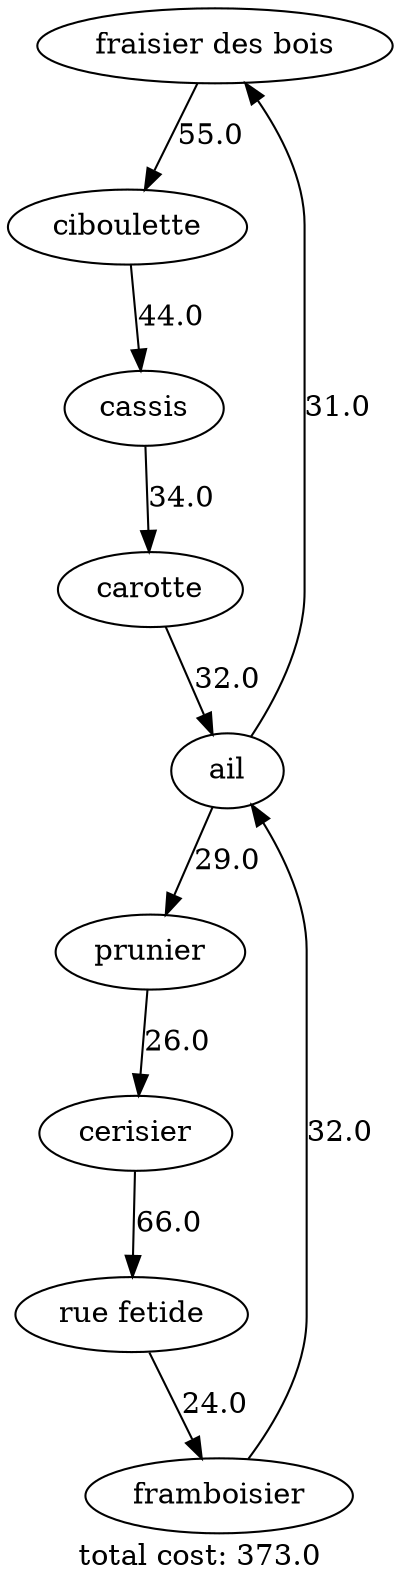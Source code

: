 digraph {
"fraisier des bois" -> "ciboulette" [label=55.0]
"ciboulette" -> "cassis" [label=44.0]
"cassis" -> "carotte" [label=34.0]
"carotte" -> "ail" [label=32.0]
"ail" -> "prunier" [label=29.0]
"prunier" -> "cerisier" [label=26.0]
"cerisier" -> "rue fetide" [label=66.0]
"rue fetide" -> "framboisier" [label=24.0]
"framboisier" -> "ail" [label=32.0]
"ail" -> "fraisier des bois" [label=31.0]
label="total cost: 373.0"
}